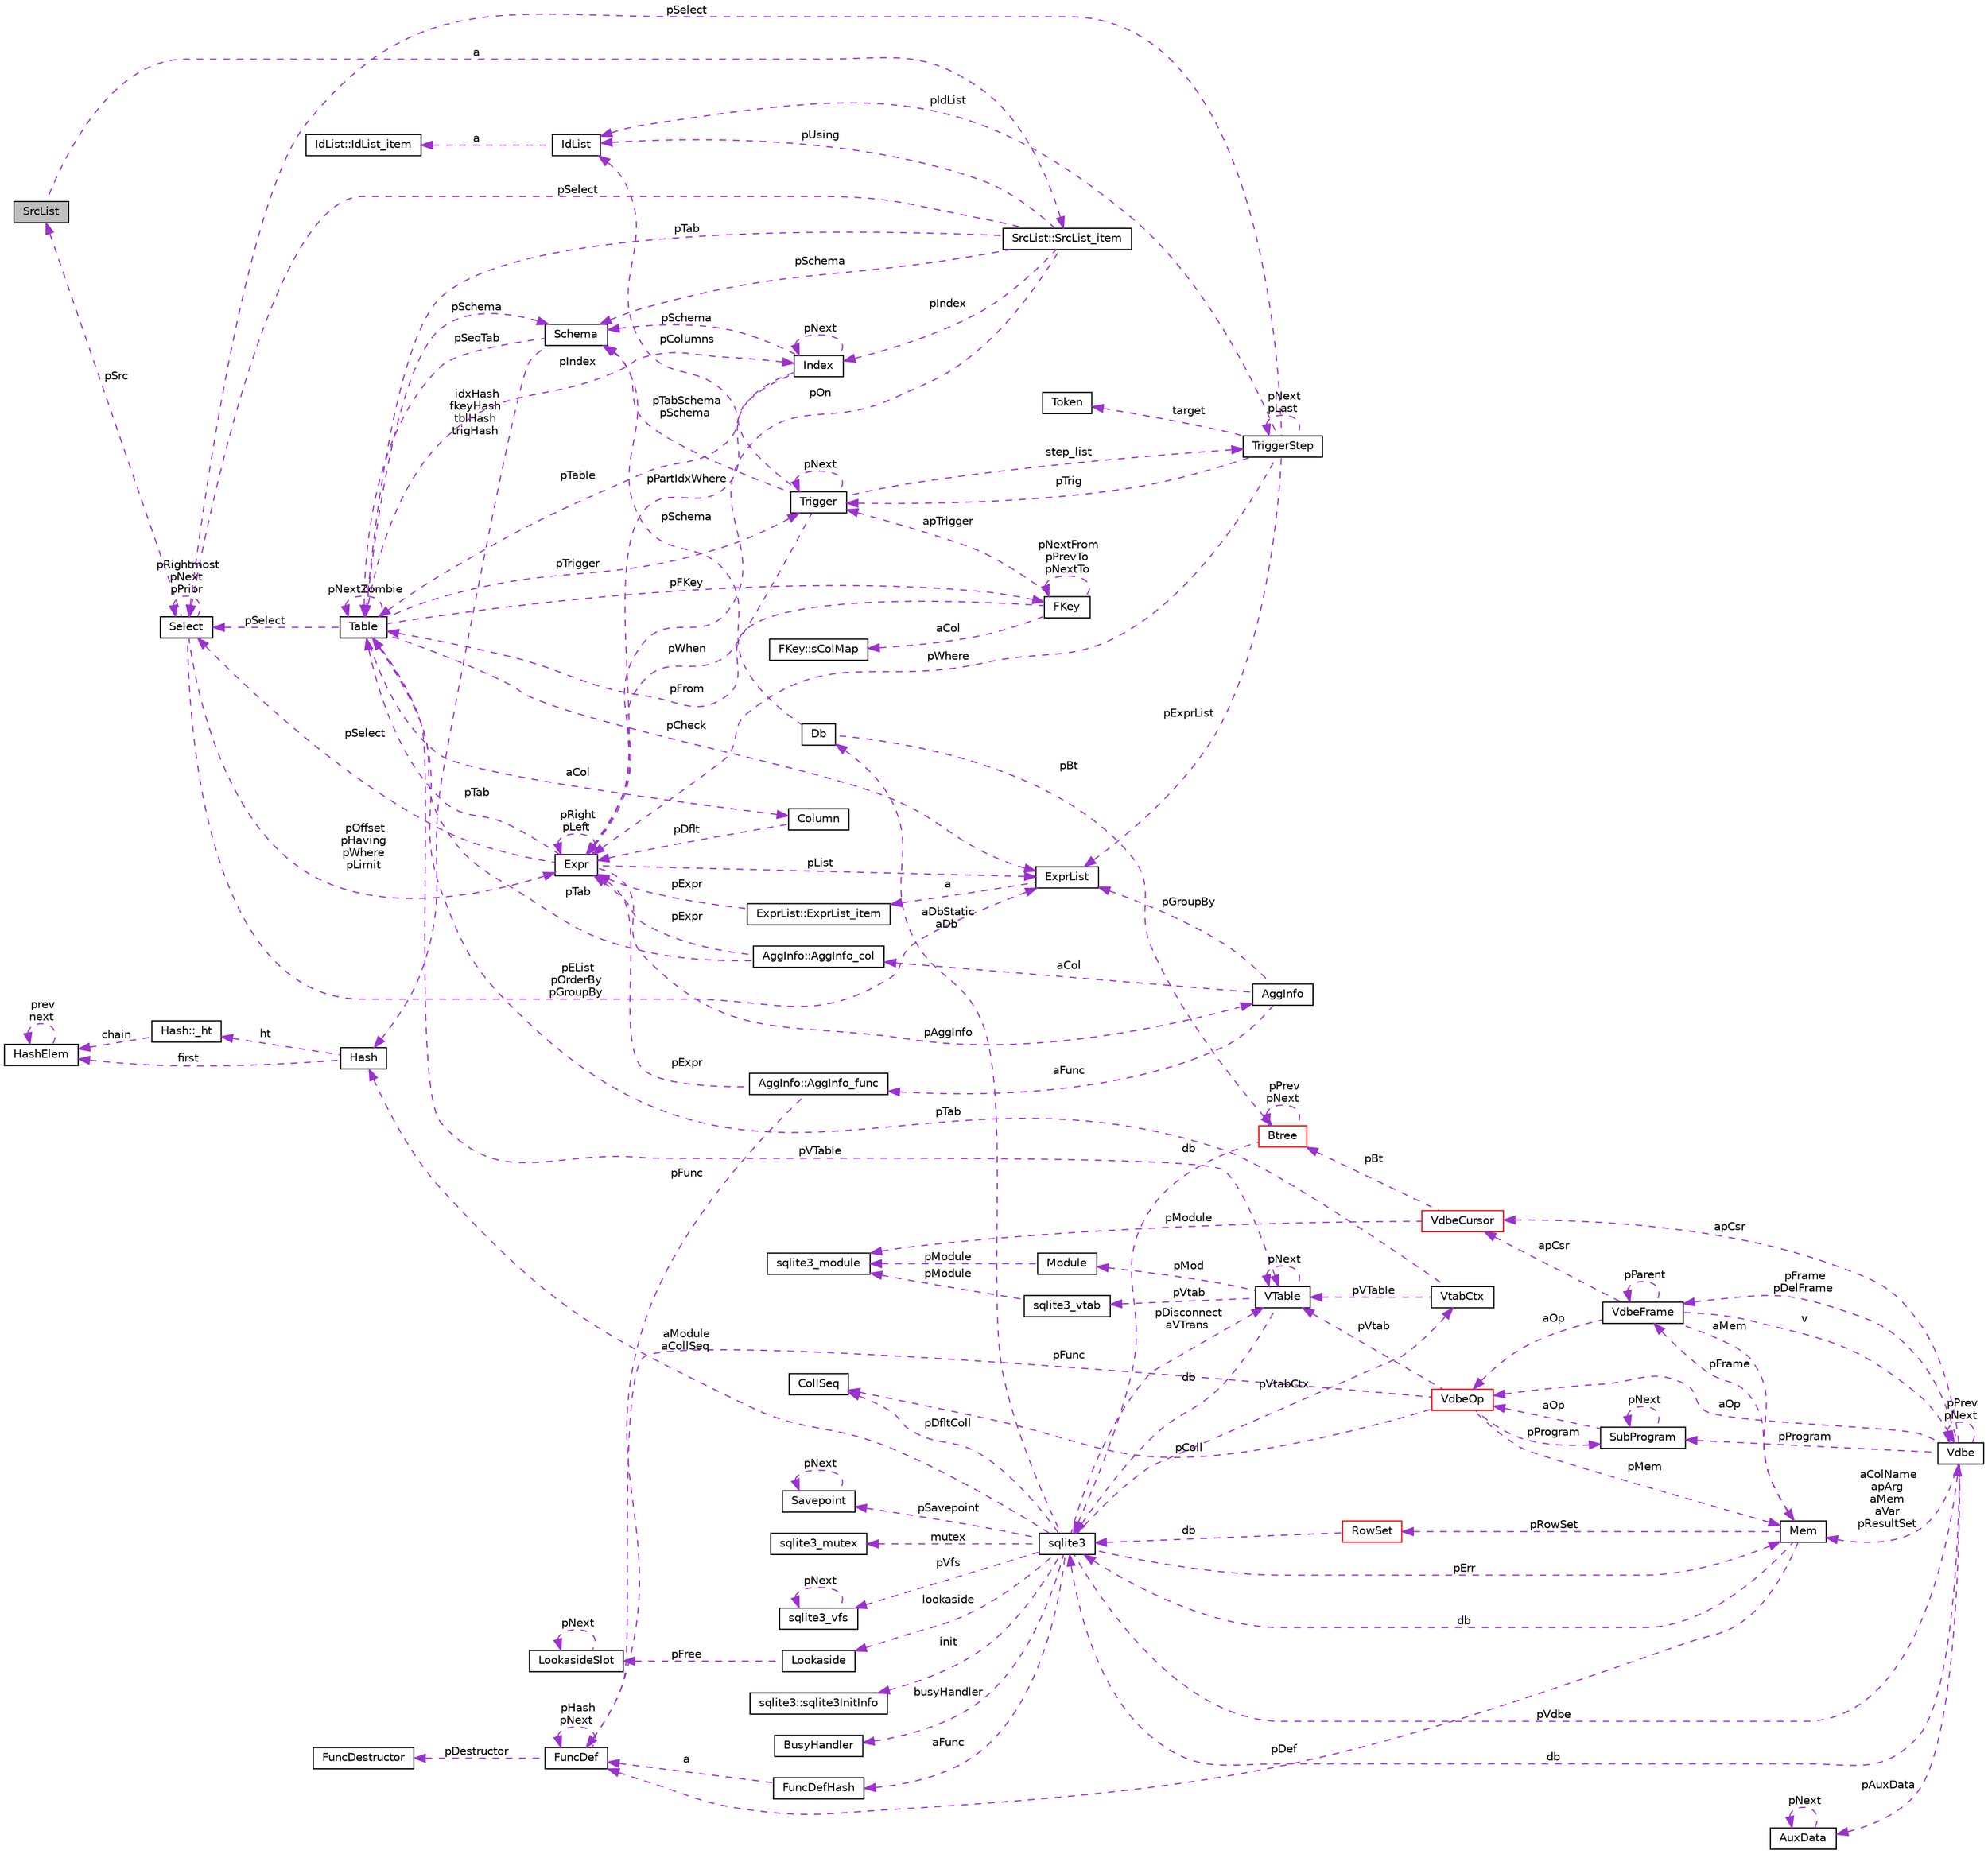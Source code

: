 digraph G
{
 // INTERACTIVE_SVG=YES
  edge [fontname="Helvetica",fontsize="10",labelfontname="Helvetica",labelfontsize="10"];
  node [fontname="Helvetica",fontsize="10",shape=record];
  rankdir="LR";
  Node1 [label="SrcList",height=0.2,width=0.4,color="black", fillcolor="grey75", style="filled" fontcolor="black"];
  Node2 -> Node1 [dir="back",color="darkorchid3",fontsize="10",style="dashed",label=" a" ,fontname="Helvetica"];
  Node2 [label="SrcList::SrcList_item",height=0.2,width=0.4,color="black", fillcolor="white", style="filled",URL="$d4/dc2/struct_src_list_1_1_src_list__item.html"];
  Node3 -> Node2 [dir="back",color="darkorchid3",fontsize="10",style="dashed",label=" pSchema" ,fontname="Helvetica"];
  Node3 [label="Schema",height=0.2,width=0.4,color="black", fillcolor="white", style="filled",URL="$df/d15/struct_schema.html"];
  Node4 -> Node3 [dir="back",color="darkorchid3",fontsize="10",style="dashed",label=" pSeqTab" ,fontname="Helvetica"];
  Node4 [label="Table",height=0.2,width=0.4,color="black", fillcolor="white", style="filled",URL="$d5/d0d/struct_table.html"];
  Node3 -> Node4 [dir="back",color="darkorchid3",fontsize="10",style="dashed",label=" pSchema" ,fontname="Helvetica"];
  Node5 -> Node4 [dir="back",color="darkorchid3",fontsize="10",style="dashed",label=" aCol" ,fontname="Helvetica"];
  Node5 [label="Column",height=0.2,width=0.4,color="black", fillcolor="white", style="filled",URL="$d0/d14/struct_column.html"];
  Node6 -> Node5 [dir="back",color="darkorchid3",fontsize="10",style="dashed",label=" pDflt" ,fontname="Helvetica"];
  Node6 [label="Expr",height=0.2,width=0.4,color="black", fillcolor="white", style="filled",URL="$d1/dbc/struct_expr.html"];
  Node7 -> Node6 [dir="back",color="darkorchid3",fontsize="10",style="dashed",label=" pAggInfo" ,fontname="Helvetica"];
  Node7 [label="AggInfo",height=0.2,width=0.4,color="black", fillcolor="white", style="filled",URL="$d6/d85/struct_agg_info.html"];
  Node8 -> Node7 [dir="back",color="darkorchid3",fontsize="10",style="dashed",label=" aCol" ,fontname="Helvetica"];
  Node8 [label="AggInfo::AggInfo_col",height=0.2,width=0.4,color="black", fillcolor="white", style="filled",URL="$d8/dbd/struct_agg_info_1_1_agg_info__col.html"];
  Node6 -> Node8 [dir="back",color="darkorchid3",fontsize="10",style="dashed",label=" pExpr" ,fontname="Helvetica"];
  Node4 -> Node8 [dir="back",color="darkorchid3",fontsize="10",style="dashed",label=" pTab" ,fontname="Helvetica"];
  Node9 -> Node7 [dir="back",color="darkorchid3",fontsize="10",style="dashed",label=" aFunc" ,fontname="Helvetica"];
  Node9 [label="AggInfo::AggInfo_func",height=0.2,width=0.4,color="black", fillcolor="white", style="filled",URL="$de/d24/struct_agg_info_1_1_agg_info__func.html"];
  Node6 -> Node9 [dir="back",color="darkorchid3",fontsize="10",style="dashed",label=" pExpr" ,fontname="Helvetica"];
  Node10 -> Node9 [dir="back",color="darkorchid3",fontsize="10",style="dashed",label=" pFunc" ,fontname="Helvetica"];
  Node10 [label="FuncDef",height=0.2,width=0.4,color="black", fillcolor="white", style="filled",URL="$df/d38/struct_func_def.html"];
  Node11 -> Node10 [dir="back",color="darkorchid3",fontsize="10",style="dashed",label=" pDestructor" ,fontname="Helvetica"];
  Node11 [label="FuncDestructor",height=0.2,width=0.4,color="black", fillcolor="white", style="filled",URL="$d5/da4/struct_func_destructor.html"];
  Node10 -> Node10 [dir="back",color="darkorchid3",fontsize="10",style="dashed",label=" pHash\npNext" ,fontname="Helvetica"];
  Node12 -> Node7 [dir="back",color="darkorchid3",fontsize="10",style="dashed",label=" pGroupBy" ,fontname="Helvetica"];
  Node12 [label="ExprList",height=0.2,width=0.4,color="black", fillcolor="white", style="filled",URL="$de/d20/struct_expr_list.html"];
  Node13 -> Node12 [dir="back",color="darkorchid3",fontsize="10",style="dashed",label=" a" ,fontname="Helvetica"];
  Node13 [label="ExprList::ExprList_item",height=0.2,width=0.4,color="black", fillcolor="white", style="filled",URL="$d8/d73/struct_expr_list_1_1_expr_list__item.html"];
  Node6 -> Node13 [dir="back",color="darkorchid3",fontsize="10",style="dashed",label=" pExpr" ,fontname="Helvetica"];
  Node6 -> Node6 [dir="back",color="darkorchid3",fontsize="10",style="dashed",label=" pRight\npLeft" ,fontname="Helvetica"];
  Node4 -> Node6 [dir="back",color="darkorchid3",fontsize="10",style="dashed",label=" pTab" ,fontname="Helvetica"];
  Node14 -> Node6 [dir="back",color="darkorchid3",fontsize="10",style="dashed",label=" pSelect" ,fontname="Helvetica"];
  Node14 [label="Select",height=0.2,width=0.4,color="black", fillcolor="white", style="filled",URL="$d2/d1c/struct_select.html"];
  Node6 -> Node14 [dir="back",color="darkorchid3",fontsize="10",style="dashed",label=" pOffset\npHaving\npWhere\npLimit" ,fontname="Helvetica"];
  Node14 -> Node14 [dir="back",color="darkorchid3",fontsize="10",style="dashed",label=" pRightmost\npNext\npPrior" ,fontname="Helvetica"];
  Node1 -> Node14 [dir="back",color="darkorchid3",fontsize="10",style="dashed",label=" pSrc" ,fontname="Helvetica"];
  Node12 -> Node14 [dir="back",color="darkorchid3",fontsize="10",style="dashed",label=" pEList\npOrderBy\npGroupBy" ,fontname="Helvetica"];
  Node12 -> Node6 [dir="back",color="darkorchid3",fontsize="10",style="dashed",label=" pList" ,fontname="Helvetica"];
  Node15 -> Node4 [dir="back",color="darkorchid3",fontsize="10",style="dashed",label=" pFKey" ,fontname="Helvetica"];
  Node15 [label="FKey",height=0.2,width=0.4,color="black", fillcolor="white", style="filled",URL="$d0/dbd/struct_f_key.html"];
  Node16 -> Node15 [dir="back",color="darkorchid3",fontsize="10",style="dashed",label=" aCol" ,fontname="Helvetica"];
  Node16 [label="FKey::sColMap",height=0.2,width=0.4,color="black", fillcolor="white", style="filled",URL="$d9/dce/struct_f_key_1_1s_col_map.html"];
  Node15 -> Node15 [dir="back",color="darkorchid3",fontsize="10",style="dashed",label=" pNextFrom\npPrevTo\npNextTo" ,fontname="Helvetica"];
  Node4 -> Node15 [dir="back",color="darkorchid3",fontsize="10",style="dashed",label=" pFrom" ,fontname="Helvetica"];
  Node17 -> Node15 [dir="back",color="darkorchid3",fontsize="10",style="dashed",label=" apTrigger" ,fontname="Helvetica"];
  Node17 [label="Trigger",height=0.2,width=0.4,color="black", fillcolor="white", style="filled",URL="$d1/dd9/struct_trigger.html"];
  Node18 -> Node17 [dir="back",color="darkorchid3",fontsize="10",style="dashed",label=" step_list" ,fontname="Helvetica"];
  Node18 [label="TriggerStep",height=0.2,width=0.4,color="black", fillcolor="white", style="filled",URL="$d6/d6c/struct_trigger_step.html"];
  Node18 -> Node18 [dir="back",color="darkorchid3",fontsize="10",style="dashed",label=" pNext\npLast" ,fontname="Helvetica"];
  Node6 -> Node18 [dir="back",color="darkorchid3",fontsize="10",style="dashed",label=" pWhere" ,fontname="Helvetica"];
  Node19 -> Node18 [dir="back",color="darkorchid3",fontsize="10",style="dashed",label=" target" ,fontname="Helvetica"];
  Node19 [label="Token",height=0.2,width=0.4,color="black", fillcolor="white", style="filled",URL="$d9/d27/struct_token.html"];
  Node20 -> Node18 [dir="back",color="darkorchid3",fontsize="10",style="dashed",label=" pIdList" ,fontname="Helvetica"];
  Node20 [label="IdList",height=0.2,width=0.4,color="black", fillcolor="white", style="filled",URL="$d6/d05/struct_id_list.html"];
  Node21 -> Node20 [dir="back",color="darkorchid3",fontsize="10",style="dashed",label=" a" ,fontname="Helvetica"];
  Node21 [label="IdList::IdList_item",height=0.2,width=0.4,color="black", fillcolor="white", style="filled",URL="$d2/d66/struct_id_list_1_1_id_list__item.html"];
  Node14 -> Node18 [dir="back",color="darkorchid3",fontsize="10",style="dashed",label=" pSelect" ,fontname="Helvetica"];
  Node17 -> Node18 [dir="back",color="darkorchid3",fontsize="10",style="dashed",label=" pTrig" ,fontname="Helvetica"];
  Node12 -> Node18 [dir="back",color="darkorchid3",fontsize="10",style="dashed",label=" pExprList" ,fontname="Helvetica"];
  Node3 -> Node17 [dir="back",color="darkorchid3",fontsize="10",style="dashed",label=" pTabSchema\npSchema" ,fontname="Helvetica"];
  Node6 -> Node17 [dir="back",color="darkorchid3",fontsize="10",style="dashed",label=" pWhen" ,fontname="Helvetica"];
  Node20 -> Node17 [dir="back",color="darkorchid3",fontsize="10",style="dashed",label=" pColumns" ,fontname="Helvetica"];
  Node17 -> Node17 [dir="back",color="darkorchid3",fontsize="10",style="dashed",label=" pNext" ,fontname="Helvetica"];
  Node22 -> Node4 [dir="back",color="darkorchid3",fontsize="10",style="dashed",label=" pVTable" ,fontname="Helvetica"];
  Node22 [label="VTable",height=0.2,width=0.4,color="black", fillcolor="white", style="filled",URL="$db/d7e/struct_v_table.html"];
  Node23 -> Node22 [dir="back",color="darkorchid3",fontsize="10",style="dashed",label=" db" ,fontname="Helvetica"];
  Node23 [label="sqlite3",height=0.2,width=0.4,color="black", fillcolor="white", style="filled",URL="$d9/dcd/structsqlite3.html"];
  Node24 -> Node23 [dir="back",color="darkorchid3",fontsize="10",style="dashed",label=" pErr" ,fontname="Helvetica"];
  Node24 [label="Mem",height=0.2,width=0.4,color="black", fillcolor="white", style="filled",URL="$df/d48/struct_mem.html"];
  Node23 -> Node24 [dir="back",color="darkorchid3",fontsize="10",style="dashed",label=" db" ,fontname="Helvetica"];
  Node25 -> Node24 [dir="back",color="darkorchid3",fontsize="10",style="dashed",label=" pFrame" ,fontname="Helvetica"];
  Node25 [label="VdbeFrame",height=0.2,width=0.4,color="black", fillcolor="white", style="filled",URL="$de/d74/struct_vdbe_frame.html"];
  Node24 -> Node25 [dir="back",color="darkorchid3",fontsize="10",style="dashed",label=" aMem" ,fontname="Helvetica"];
  Node26 -> Node25 [dir="back",color="darkorchid3",fontsize="10",style="dashed",label=" v" ,fontname="Helvetica"];
  Node26 [label="Vdbe",height=0.2,width=0.4,color="black", fillcolor="white", style="filled",URL="$db/df8/struct_vdbe.html"];
  Node26 -> Node26 [dir="back",color="darkorchid3",fontsize="10",style="dashed",label=" pPrev\npNext" ,fontname="Helvetica"];
  Node24 -> Node26 [dir="back",color="darkorchid3",fontsize="10",style="dashed",label=" aColName\napArg\naMem\naVar\npResultSet" ,fontname="Helvetica"];
  Node23 -> Node26 [dir="back",color="darkorchid3",fontsize="10",style="dashed",label=" db" ,fontname="Helvetica"];
  Node25 -> Node26 [dir="back",color="darkorchid3",fontsize="10",style="dashed",label=" pFrame\npDelFrame" ,fontname="Helvetica"];
  Node27 -> Node26 [dir="back",color="darkorchid3",fontsize="10",style="dashed",label=" pAuxData" ,fontname="Helvetica"];
  Node27 [label="AuxData",height=0.2,width=0.4,color="black", fillcolor="white", style="filled",URL="$d5/d59/struct_aux_data.html"];
  Node27 -> Node27 [dir="back",color="darkorchid3",fontsize="10",style="dashed",label=" pNext" ,fontname="Helvetica"];
  Node28 -> Node26 [dir="back",color="darkorchid3",fontsize="10",style="dashed",label=" pProgram" ,fontname="Helvetica"];
  Node28 [label="SubProgram",height=0.2,width=0.4,color="black", fillcolor="white", style="filled",URL="$d4/d16/struct_sub_program.html"];
  Node28 -> Node28 [dir="back",color="darkorchid3",fontsize="10",style="dashed",label=" pNext" ,fontname="Helvetica"];
  Node29 -> Node28 [dir="back",color="darkorchid3",fontsize="10",style="dashed",label=" aOp" ,fontname="Helvetica"];
  Node29 [label="VdbeOp",height=0.2,width=0.4,color="red", fillcolor="white", style="filled",URL="$d2/dd9/struct_vdbe_op.html"];
  Node24 -> Node29 [dir="back",color="darkorchid3",fontsize="10",style="dashed",label=" pMem" ,fontname="Helvetica"];
  Node30 -> Node29 [dir="back",color="darkorchid3",fontsize="10",style="dashed",label=" pColl" ,fontname="Helvetica"];
  Node30 [label="CollSeq",height=0.2,width=0.4,color="black", fillcolor="white", style="filled",URL="$d0/d7d/struct_coll_seq.html"];
  Node22 -> Node29 [dir="back",color="darkorchid3",fontsize="10",style="dashed",label=" pVtab" ,fontname="Helvetica"];
  Node28 -> Node29 [dir="back",color="darkorchid3",fontsize="10",style="dashed",label=" pProgram" ,fontname="Helvetica"];
  Node10 -> Node29 [dir="back",color="darkorchid3",fontsize="10",style="dashed",label=" pFunc" ,fontname="Helvetica"];
  Node31 -> Node26 [dir="back",color="darkorchid3",fontsize="10",style="dashed",label=" apCsr" ,fontname="Helvetica"];
  Node31 [label="VdbeCursor",height=0.2,width=0.4,color="red", fillcolor="white", style="filled",URL="$d5/dd1/struct_vdbe_cursor.html"];
  Node32 -> Node31 [dir="back",color="darkorchid3",fontsize="10",style="dashed",label=" pModule" ,fontname="Helvetica"];
  Node32 [label="sqlite3_module",height=0.2,width=0.4,color="black", fillcolor="white", style="filled",URL="$dd/de4/structsqlite3__module.html"];
  Node33 -> Node31 [dir="back",color="darkorchid3",fontsize="10",style="dashed",label=" pBt" ,fontname="Helvetica"];
  Node33 [label="Btree",height=0.2,width=0.4,color="red", fillcolor="white", style="filled",URL="$d9/d90/struct_btree.html"];
  Node23 -> Node33 [dir="back",color="darkorchid3",fontsize="10",style="dashed",label=" db" ,fontname="Helvetica"];
  Node33 -> Node33 [dir="back",color="darkorchid3",fontsize="10",style="dashed",label=" pPrev\npNext" ,fontname="Helvetica"];
  Node29 -> Node26 [dir="back",color="darkorchid3",fontsize="10",style="dashed",label=" aOp" ,fontname="Helvetica"];
  Node25 -> Node25 [dir="back",color="darkorchid3",fontsize="10",style="dashed",label=" pParent" ,fontname="Helvetica"];
  Node31 -> Node25 [dir="back",color="darkorchid3",fontsize="10",style="dashed",label=" apCsr" ,fontname="Helvetica"];
  Node29 -> Node25 [dir="back",color="darkorchid3",fontsize="10",style="dashed",label=" aOp" ,fontname="Helvetica"];
  Node34 -> Node24 [dir="back",color="darkorchid3",fontsize="10",style="dashed",label=" pRowSet" ,fontname="Helvetica"];
  Node34 [label="RowSet",height=0.2,width=0.4,color="red", fillcolor="white", style="filled",URL="$d5/d67/struct_row_set.html"];
  Node23 -> Node34 [dir="back",color="darkorchid3",fontsize="10",style="dashed",label=" db" ,fontname="Helvetica"];
  Node10 -> Node24 [dir="back",color="darkorchid3",fontsize="10",style="dashed",label=" pDef" ,fontname="Helvetica"];
  Node26 -> Node23 [dir="back",color="darkorchid3",fontsize="10",style="dashed",label=" pVdbe" ,fontname="Helvetica"];
  Node35 -> Node23 [dir="back",color="darkorchid3",fontsize="10",style="dashed",label=" pSavepoint" ,fontname="Helvetica"];
  Node35 [label="Savepoint",height=0.2,width=0.4,color="black", fillcolor="white", style="filled",URL="$db/dde/struct_savepoint.html"];
  Node35 -> Node35 [dir="back",color="darkorchid3",fontsize="10",style="dashed",label=" pNext" ,fontname="Helvetica"];
  Node36 -> Node23 [dir="back",color="darkorchid3",fontsize="10",style="dashed",label=" aFunc" ,fontname="Helvetica"];
  Node36 [label="FuncDefHash",height=0.2,width=0.4,color="black", fillcolor="white", style="filled",URL="$db/dfc/struct_func_def_hash.html"];
  Node10 -> Node36 [dir="back",color="darkorchid3",fontsize="10",style="dashed",label=" a" ,fontname="Helvetica"];
  Node37 -> Node23 [dir="back",color="darkorchid3",fontsize="10",style="dashed",label=" lookaside" ,fontname="Helvetica"];
  Node37 [label="Lookaside",height=0.2,width=0.4,color="black", fillcolor="white", style="filled",URL="$d4/d8a/struct_lookaside.html"];
  Node38 -> Node37 [dir="back",color="darkorchid3",fontsize="10",style="dashed",label=" pFree" ,fontname="Helvetica"];
  Node38 [label="LookasideSlot",height=0.2,width=0.4,color="black", fillcolor="white", style="filled",URL="$dd/d17/struct_lookaside_slot.html"];
  Node38 -> Node38 [dir="back",color="darkorchid3",fontsize="10",style="dashed",label=" pNext" ,fontname="Helvetica"];
  Node39 -> Node23 [dir="back",color="darkorchid3",fontsize="10",style="dashed",label=" mutex" ,fontname="Helvetica"];
  Node39 [label="sqlite3_mutex",height=0.2,width=0.4,color="black", fillcolor="white", style="filled",URL="$d5/d3c/structsqlite3__mutex.html"];
  Node40 -> Node23 [dir="back",color="darkorchid3",fontsize="10",style="dashed",label=" pVfs" ,fontname="Helvetica"];
  Node40 [label="sqlite3_vfs",height=0.2,width=0.4,color="black", fillcolor="white", style="filled",URL="$d3/d36/structsqlite3__vfs.html"];
  Node40 -> Node40 [dir="back",color="darkorchid3",fontsize="10",style="dashed",label=" pNext" ,fontname="Helvetica"];
  Node41 -> Node23 [dir="back",color="darkorchid3",fontsize="10",style="dashed",label=" init" ,fontname="Helvetica"];
  Node41 [label="sqlite3::sqlite3InitInfo",height=0.2,width=0.4,color="black", fillcolor="white", style="filled",URL="$d7/d84/structsqlite3_1_1sqlite3_init_info.html"];
  Node42 -> Node23 [dir="back",color="darkorchid3",fontsize="10",style="dashed",label=" busyHandler" ,fontname="Helvetica"];
  Node42 [label="BusyHandler",height=0.2,width=0.4,color="black", fillcolor="white", style="filled",URL="$d4/d89/struct_busy_handler.html"];
  Node43 -> Node23 [dir="back",color="darkorchid3",fontsize="10",style="dashed",label=" pVtabCtx" ,fontname="Helvetica"];
  Node43 [label="VtabCtx",height=0.2,width=0.4,color="black", fillcolor="white", style="filled",URL="$de/dae/struct_vtab_ctx.html"];
  Node22 -> Node43 [dir="back",color="darkorchid3",fontsize="10",style="dashed",label=" pVTable" ,fontname="Helvetica"];
  Node4 -> Node43 [dir="back",color="darkorchid3",fontsize="10",style="dashed",label=" pTab" ,fontname="Helvetica"];
  Node30 -> Node23 [dir="back",color="darkorchid3",fontsize="10",style="dashed",label=" pDfltColl" ,fontname="Helvetica"];
  Node22 -> Node23 [dir="back",color="darkorchid3",fontsize="10",style="dashed",label=" pDisconnect\naVTrans" ,fontname="Helvetica"];
  Node44 -> Node23 [dir="back",color="darkorchid3",fontsize="10",style="dashed",label=" aDbStatic\naDb" ,fontname="Helvetica"];
  Node44 [label="Db",height=0.2,width=0.4,color="black", fillcolor="white", style="filled",URL="$db/dd1/struct_db.html"];
  Node3 -> Node44 [dir="back",color="darkorchid3",fontsize="10",style="dashed",label=" pSchema" ,fontname="Helvetica"];
  Node33 -> Node44 [dir="back",color="darkorchid3",fontsize="10",style="dashed",label=" pBt" ,fontname="Helvetica"];
  Node45 -> Node23 [dir="back",color="darkorchid3",fontsize="10",style="dashed",label=" aModule\naCollSeq" ,fontname="Helvetica"];
  Node45 [label="Hash",height=0.2,width=0.4,color="black", fillcolor="white", style="filled",URL="$d2/d7a/struct_hash.html"];
  Node46 -> Node45 [dir="back",color="darkorchid3",fontsize="10",style="dashed",label=" ht" ,fontname="Helvetica"];
  Node46 [label="Hash::_ht",height=0.2,width=0.4,color="black", fillcolor="white", style="filled",URL="$dd/d00/struct_hash_1_1__ht.html"];
  Node47 -> Node46 [dir="back",color="darkorchid3",fontsize="10",style="dashed",label=" chain" ,fontname="Helvetica"];
  Node47 [label="HashElem",height=0.2,width=0.4,color="black", fillcolor="white", style="filled",URL="$df/d01/struct_hash_elem.html"];
  Node47 -> Node47 [dir="back",color="darkorchid3",fontsize="10",style="dashed",label=" prev\nnext" ,fontname="Helvetica"];
  Node47 -> Node45 [dir="back",color="darkorchid3",fontsize="10",style="dashed",label=" first" ,fontname="Helvetica"];
  Node22 -> Node22 [dir="back",color="darkorchid3",fontsize="10",style="dashed",label=" pNext" ,fontname="Helvetica"];
  Node48 -> Node22 [dir="back",color="darkorchid3",fontsize="10",style="dashed",label=" pMod" ,fontname="Helvetica"];
  Node48 [label="Module",height=0.2,width=0.4,color="black", fillcolor="white", style="filled",URL="$d0/d3b/struct_module.html"];
  Node32 -> Node48 [dir="back",color="darkorchid3",fontsize="10",style="dashed",label=" pModule" ,fontname="Helvetica"];
  Node49 -> Node22 [dir="back",color="darkorchid3",fontsize="10",style="dashed",label=" pVtab" ,fontname="Helvetica"];
  Node49 [label="sqlite3_vtab",height=0.2,width=0.4,color="black", fillcolor="white", style="filled",URL="$d3/d12/structsqlite3__vtab.html"];
  Node32 -> Node49 [dir="back",color="darkorchid3",fontsize="10",style="dashed",label=" pModule" ,fontname="Helvetica"];
  Node4 -> Node4 [dir="back",color="darkorchid3",fontsize="10",style="dashed",label=" pNextZombie" ,fontname="Helvetica"];
  Node17 -> Node4 [dir="back",color="darkorchid3",fontsize="10",style="dashed",label=" pTrigger" ,fontname="Helvetica"];
  Node14 -> Node4 [dir="back",color="darkorchid3",fontsize="10",style="dashed",label=" pSelect" ,fontname="Helvetica"];
  Node12 -> Node4 [dir="back",color="darkorchid3",fontsize="10",style="dashed",label=" pCheck" ,fontname="Helvetica"];
  Node50 -> Node4 [dir="back",color="darkorchid3",fontsize="10",style="dashed",label=" pIndex" ,fontname="Helvetica"];
  Node50 [label="Index",height=0.2,width=0.4,color="black", fillcolor="white", style="filled",URL="$dc/d6f/struct_index.html"];
  Node3 -> Node50 [dir="back",color="darkorchid3",fontsize="10",style="dashed",label=" pSchema" ,fontname="Helvetica"];
  Node6 -> Node50 [dir="back",color="darkorchid3",fontsize="10",style="dashed",label=" pPartIdxWhere" ,fontname="Helvetica"];
  Node4 -> Node50 [dir="back",color="darkorchid3",fontsize="10",style="dashed",label=" pTable" ,fontname="Helvetica"];
  Node50 -> Node50 [dir="back",color="darkorchid3",fontsize="10",style="dashed",label=" pNext" ,fontname="Helvetica"];
  Node45 -> Node3 [dir="back",color="darkorchid3",fontsize="10",style="dashed",label=" idxHash\nfkeyHash\ntblHash\ntrigHash" ,fontname="Helvetica"];
  Node6 -> Node2 [dir="back",color="darkorchid3",fontsize="10",style="dashed",label=" pOn" ,fontname="Helvetica"];
  Node20 -> Node2 [dir="back",color="darkorchid3",fontsize="10",style="dashed",label=" pUsing" ,fontname="Helvetica"];
  Node4 -> Node2 [dir="back",color="darkorchid3",fontsize="10",style="dashed",label=" pTab" ,fontname="Helvetica"];
  Node14 -> Node2 [dir="back",color="darkorchid3",fontsize="10",style="dashed",label=" pSelect" ,fontname="Helvetica"];
  Node50 -> Node2 [dir="back",color="darkorchid3",fontsize="10",style="dashed",label=" pIndex" ,fontname="Helvetica"];
}

